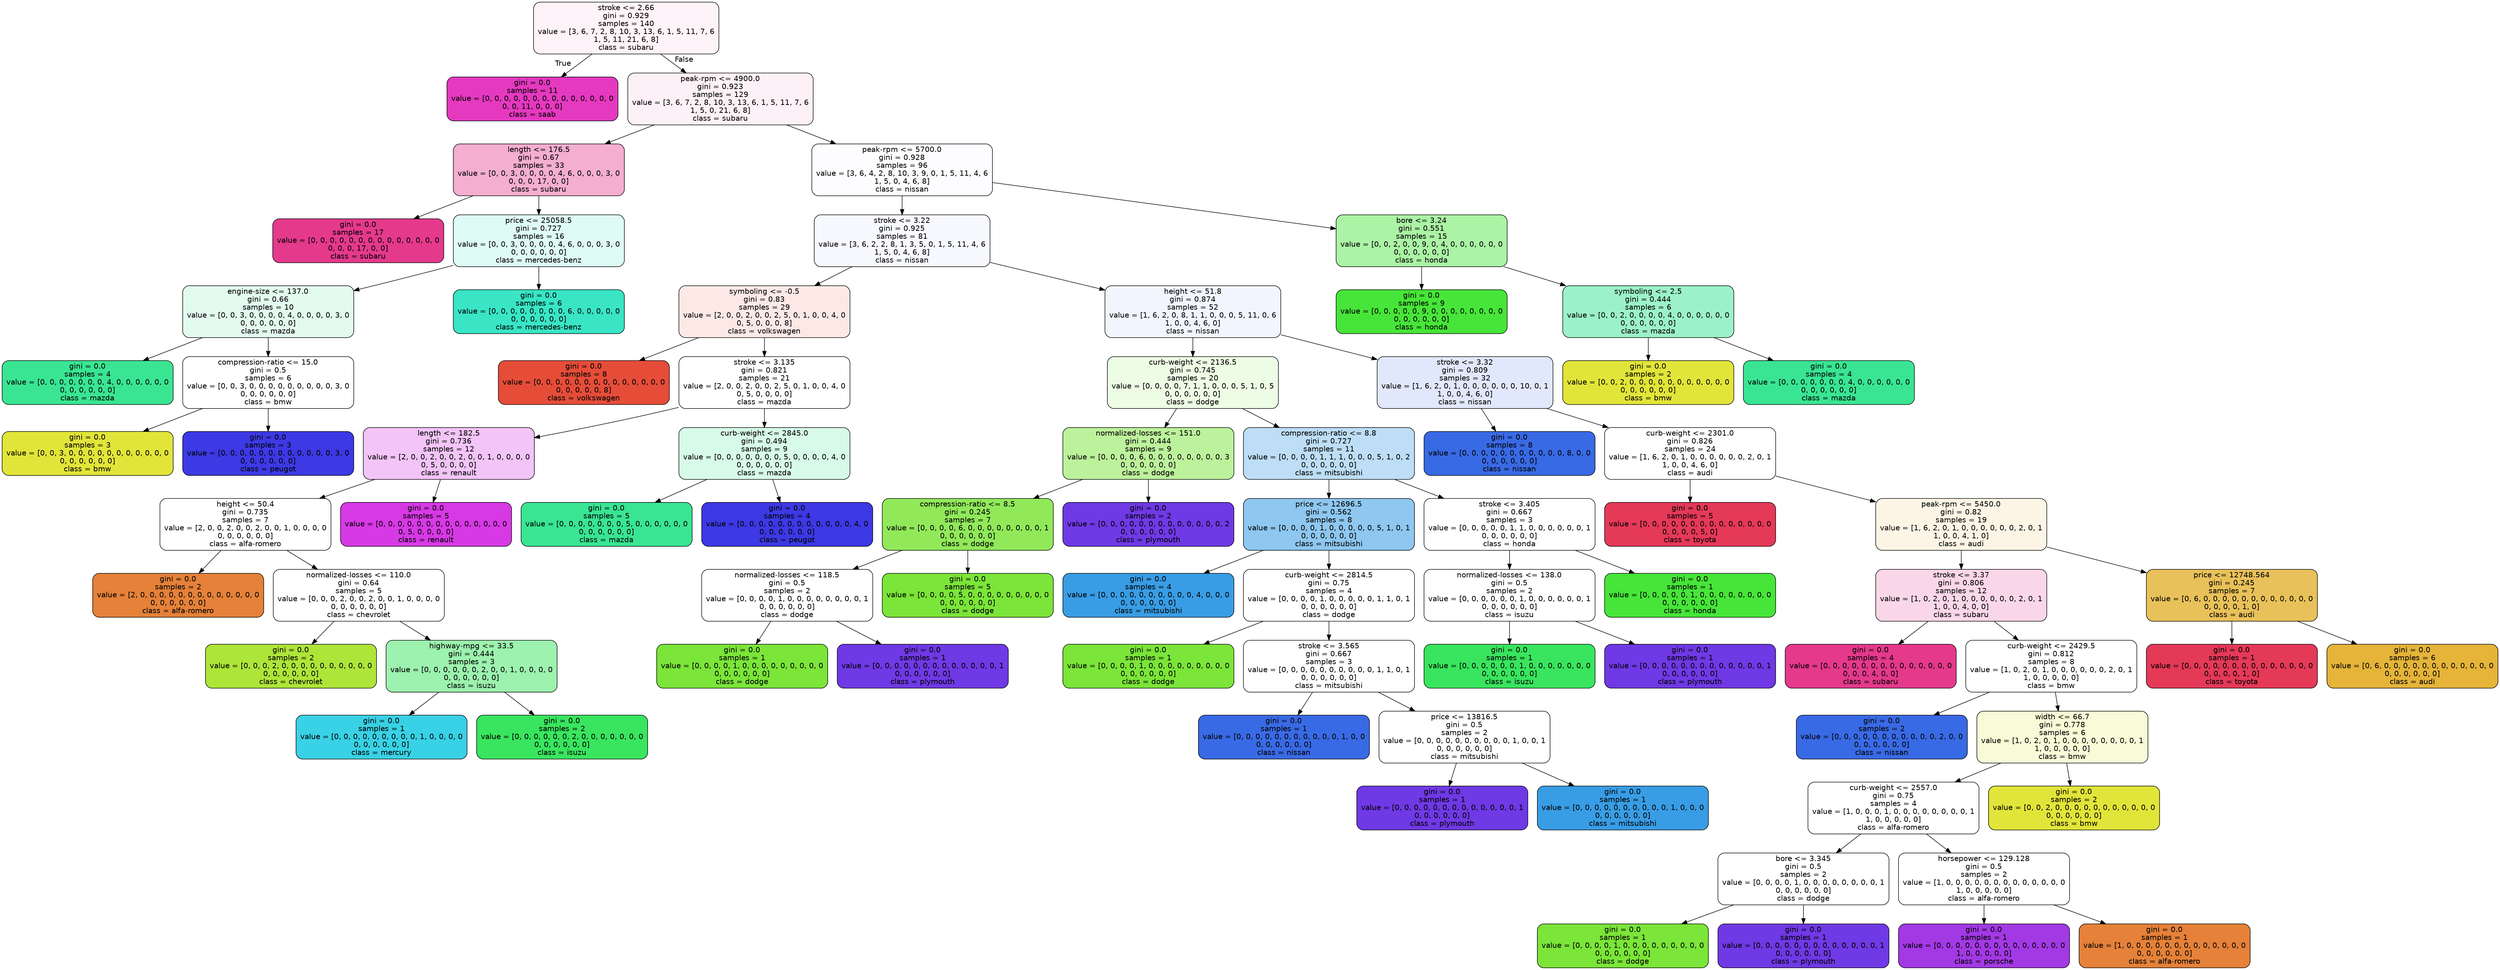 digraph Tree {
node [shape=box, style="filled, rounded", color="black", fontname=helvetica] ;
edge [fontname=helvetica] ;
0 [label="stroke <= 2.66\ngini = 0.929\nsamples = 140\nvalue = [3, 6, 7, 2, 8, 10, 3, 13, 6, 1, 5, 11, 7, 6\n1, 5, 11, 21, 6, 8]\nclass = subaru", fillcolor="#fdf3f8"] ;
1 [label="gini = 0.0\nsamples = 11\nvalue = [0, 0, 0, 0, 0, 0, 0, 0, 0, 0, 0, 0, 0, 0\n0, 0, 11, 0, 0, 0]\nclass = saab", fillcolor="#e539c0"] ;
0 -> 1 [labeldistance=2.5, labelangle=45, headlabel="True"] ;
2 [label="peak-rpm <= 4900.0\ngini = 0.923\nsamples = 129\nvalue = [3, 6, 7, 2, 8, 10, 3, 13, 6, 1, 5, 11, 7, 6\n1, 5, 0, 21, 6, 8]\nclass = subaru", fillcolor="#fdf1f7"] ;
0 -> 2 [labeldistance=2.5, labelangle=-45, headlabel="False"] ;
3 [label="length <= 176.5\ngini = 0.67\nsamples = 33\nvalue = [0, 0, 3, 0, 0, 0, 0, 4, 6, 0, 0, 0, 3, 0\n0, 0, 0, 17, 0, 0]\nclass = subaru", fillcolor="#f4aed0"] ;
2 -> 3 ;
4 [label="gini = 0.0\nsamples = 17\nvalue = [0, 0, 0, 0, 0, 0, 0, 0, 0, 0, 0, 0, 0, 0\n0, 0, 0, 17, 0, 0]\nclass = subaru", fillcolor="#e5398c"] ;
3 -> 4 ;
5 [label="price <= 25058.5\ngini = 0.727\nsamples = 16\nvalue = [0, 0, 3, 0, 0, 0, 0, 4, 6, 0, 0, 0, 3, 0\n0, 0, 0, 0, 0, 0]\nclass = mercedes-benz", fillcolor="#defbf5"] ;
3 -> 5 ;
6 [label="engine-size <= 137.0\ngini = 0.66\nsamples = 10\nvalue = [0, 0, 3, 0, 0, 0, 0, 4, 0, 0, 0, 0, 3, 0\n0, 0, 0, 0, 0, 0]\nclass = mazda", fillcolor="#e3fbef"] ;
5 -> 6 ;
7 [label="gini = 0.0\nsamples = 4\nvalue = [0, 0, 0, 0, 0, 0, 0, 4, 0, 0, 0, 0, 0, 0\n0, 0, 0, 0, 0, 0]\nclass = mazda", fillcolor="#39e592"] ;
6 -> 7 ;
8 [label="compression-ratio <= 15.0\ngini = 0.5\nsamples = 6\nvalue = [0, 0, 3, 0, 0, 0, 0, 0, 0, 0, 0, 0, 3, 0\n0, 0, 0, 0, 0, 0]\nclass = bmw", fillcolor="#ffffff"] ;
6 -> 8 ;
9 [label="gini = 0.0\nsamples = 3\nvalue = [0, 0, 3, 0, 0, 0, 0, 0, 0, 0, 0, 0, 0, 0\n0, 0, 0, 0, 0, 0]\nclass = bmw", fillcolor="#e2e539"] ;
8 -> 9 ;
10 [label="gini = 0.0\nsamples = 3\nvalue = [0, 0, 0, 0, 0, 0, 0, 0, 0, 0, 0, 0, 3, 0\n0, 0, 0, 0, 0, 0]\nclass = peugot", fillcolor="#3c39e5"] ;
8 -> 10 ;
11 [label="gini = 0.0\nsamples = 6\nvalue = [0, 0, 0, 0, 0, 0, 0, 0, 6, 0, 0, 0, 0, 0\n0, 0, 0, 0, 0, 0]\nclass = mercedes-benz", fillcolor="#39e5c5"] ;
5 -> 11 ;
12 [label="peak-rpm <= 5700.0\ngini = 0.928\nsamples = 96\nvalue = [3, 6, 4, 2, 8, 10, 3, 9, 0, 1, 5, 11, 4, 6\n1, 5, 0, 4, 6, 8]\nclass = nissan", fillcolor="#fdfdff"] ;
2 -> 12 ;
13 [label="stroke <= 3.22\ngini = 0.925\nsamples = 81\nvalue = [3, 6, 2, 2, 8, 1, 3, 5, 0, 1, 5, 11, 4, 6\n1, 5, 0, 4, 6, 8]\nclass = nissan", fillcolor="#f7f9fe"] ;
12 -> 13 ;
14 [label="symboling <= -0.5\ngini = 0.83\nsamples = 29\nvalue = [2, 0, 0, 2, 0, 0, 2, 5, 0, 1, 0, 0, 4, 0\n0, 5, 0, 0, 0, 8]\nclass = volkswagen", fillcolor="#fce9e6"] ;
13 -> 14 ;
15 [label="gini = 0.0\nsamples = 8\nvalue = [0, 0, 0, 0, 0, 0, 0, 0, 0, 0, 0, 0, 0, 0\n0, 0, 0, 0, 0, 8]\nclass = volkswagen", fillcolor="#e54d39"] ;
14 -> 15 ;
16 [label="stroke <= 3.135\ngini = 0.821\nsamples = 21\nvalue = [2, 0, 0, 2, 0, 0, 2, 5, 0, 1, 0, 0, 4, 0\n0, 5, 0, 0, 0, 0]\nclass = mazda", fillcolor="#ffffff"] ;
14 -> 16 ;
17 [label="length <= 182.5\ngini = 0.736\nsamples = 12\nvalue = [2, 0, 0, 2, 0, 0, 2, 0, 0, 1, 0, 0, 0, 0\n0, 5, 0, 0, 0, 0]\nclass = renault", fillcolor="#f3c4f7"] ;
16 -> 17 ;
18 [label="height <= 50.4\ngini = 0.735\nsamples = 7\nvalue = [2, 0, 0, 2, 0, 0, 2, 0, 0, 1, 0, 0, 0, 0\n0, 0, 0, 0, 0, 0]\nclass = alfa-romero", fillcolor="#ffffff"] ;
17 -> 18 ;
19 [label="gini = 0.0\nsamples = 2\nvalue = [2, 0, 0, 0, 0, 0, 0, 0, 0, 0, 0, 0, 0, 0\n0, 0, 0, 0, 0, 0]\nclass = alfa-romero", fillcolor="#e58139"] ;
18 -> 19 ;
20 [label="normalized-losses <= 110.0\ngini = 0.64\nsamples = 5\nvalue = [0, 0, 0, 2, 0, 0, 2, 0, 0, 1, 0, 0, 0, 0\n0, 0, 0, 0, 0, 0]\nclass = chevrolet", fillcolor="#ffffff"] ;
18 -> 20 ;
21 [label="gini = 0.0\nsamples = 2\nvalue = [0, 0, 0, 2, 0, 0, 0, 0, 0, 0, 0, 0, 0, 0\n0, 0, 0, 0, 0, 0]\nclass = chevrolet", fillcolor="#aee539"] ;
20 -> 21 ;
22 [label="highway-mpg <= 33.5\ngini = 0.444\nsamples = 3\nvalue = [0, 0, 0, 0, 0, 0, 2, 0, 0, 1, 0, 0, 0, 0\n0, 0, 0, 0, 0, 0]\nclass = isuzu", fillcolor="#9cf2ae"] ;
20 -> 22 ;
23 [label="gini = 0.0\nsamples = 1\nvalue = [0, 0, 0, 0, 0, 0, 0, 0, 0, 1, 0, 0, 0, 0\n0, 0, 0, 0, 0, 0]\nclass = mercury", fillcolor="#39d1e5"] ;
22 -> 23 ;
24 [label="gini = 0.0\nsamples = 2\nvalue = [0, 0, 0, 0, 0, 0, 2, 0, 0, 0, 0, 0, 0, 0\n0, 0, 0, 0, 0, 0]\nclass = isuzu", fillcolor="#39e55e"] ;
22 -> 24 ;
25 [label="gini = 0.0\nsamples = 5\nvalue = [0, 0, 0, 0, 0, 0, 0, 0, 0, 0, 0, 0, 0, 0\n0, 5, 0, 0, 0, 0]\nclass = renault", fillcolor="#d739e5"] ;
17 -> 25 ;
26 [label="curb-weight <= 2845.0\ngini = 0.494\nsamples = 9\nvalue = [0, 0, 0, 0, 0, 0, 0, 5, 0, 0, 0, 0, 4, 0\n0, 0, 0, 0, 0, 0]\nclass = mazda", fillcolor="#d7fae9"] ;
16 -> 26 ;
27 [label="gini = 0.0\nsamples = 5\nvalue = [0, 0, 0, 0, 0, 0, 0, 5, 0, 0, 0, 0, 0, 0\n0, 0, 0, 0, 0, 0]\nclass = mazda", fillcolor="#39e592"] ;
26 -> 27 ;
28 [label="gini = 0.0\nsamples = 4\nvalue = [0, 0, 0, 0, 0, 0, 0, 0, 0, 0, 0, 0, 4, 0\n0, 0, 0, 0, 0, 0]\nclass = peugot", fillcolor="#3c39e5"] ;
26 -> 28 ;
29 [label="height <= 51.8\ngini = 0.874\nsamples = 52\nvalue = [1, 6, 2, 0, 8, 1, 1, 0, 0, 0, 5, 11, 0, 6\n1, 0, 0, 4, 6, 0]\nclass = nissan", fillcolor="#f2f5fd"] ;
13 -> 29 ;
30 [label="curb-weight <= 2136.5\ngini = 0.745\nsamples = 20\nvalue = [0, 0, 0, 0, 7, 1, 1, 0, 0, 0, 5, 1, 0, 5\n0, 0, 0, 0, 0, 0]\nclass = dodge", fillcolor="#edfce5"] ;
29 -> 30 ;
31 [label="normalized-losses <= 151.0\ngini = 0.444\nsamples = 9\nvalue = [0, 0, 0, 0, 6, 0, 0, 0, 0, 0, 0, 0, 0, 3\n0, 0, 0, 0, 0, 0]\nclass = dodge", fillcolor="#bdf29c"] ;
30 -> 31 ;
32 [label="compression-ratio <= 8.5\ngini = 0.245\nsamples = 7\nvalue = [0, 0, 0, 0, 6, 0, 0, 0, 0, 0, 0, 0, 0, 1\n0, 0, 0, 0, 0, 0]\nclass = dodge", fillcolor="#91e95a"] ;
31 -> 32 ;
33 [label="normalized-losses <= 118.5\ngini = 0.5\nsamples = 2\nvalue = [0, 0, 0, 0, 1, 0, 0, 0, 0, 0, 0, 0, 0, 1\n0, 0, 0, 0, 0, 0]\nclass = dodge", fillcolor="#ffffff"] ;
32 -> 33 ;
34 [label="gini = 0.0\nsamples = 1\nvalue = [0, 0, 0, 0, 1, 0, 0, 0, 0, 0, 0, 0, 0, 0\n0, 0, 0, 0, 0, 0]\nclass = dodge", fillcolor="#7be539"] ;
33 -> 34 ;
35 [label="gini = 0.0\nsamples = 1\nvalue = [0, 0, 0, 0, 0, 0, 0, 0, 0, 0, 0, 0, 0, 1\n0, 0, 0, 0, 0, 0]\nclass = plymouth", fillcolor="#6f39e5"] ;
33 -> 35 ;
36 [label="gini = 0.0\nsamples = 5\nvalue = [0, 0, 0, 0, 5, 0, 0, 0, 0, 0, 0, 0, 0, 0\n0, 0, 0, 0, 0, 0]\nclass = dodge", fillcolor="#7be539"] ;
32 -> 36 ;
37 [label="gini = 0.0\nsamples = 2\nvalue = [0, 0, 0, 0, 0, 0, 0, 0, 0, 0, 0, 0, 0, 2\n0, 0, 0, 0, 0, 0]\nclass = plymouth", fillcolor="#6f39e5"] ;
31 -> 37 ;
38 [label="compression-ratio <= 8.8\ngini = 0.727\nsamples = 11\nvalue = [0, 0, 0, 0, 1, 1, 1, 0, 0, 0, 5, 1, 0, 2\n0, 0, 0, 0, 0, 0]\nclass = mitsubishi", fillcolor="#bddef6"] ;
30 -> 38 ;
39 [label="price <= 12696.5\ngini = 0.562\nsamples = 8\nvalue = [0, 0, 0, 0, 1, 0, 0, 0, 0, 0, 5, 1, 0, 1\n0, 0, 0, 0, 0, 0]\nclass = mitsubishi", fillcolor="#8ec7f0"] ;
38 -> 39 ;
40 [label="gini = 0.0\nsamples = 4\nvalue = [0, 0, 0, 0, 0, 0, 0, 0, 0, 0, 4, 0, 0, 0\n0, 0, 0, 0, 0, 0]\nclass = mitsubishi", fillcolor="#399de5"] ;
39 -> 40 ;
41 [label="curb-weight <= 2814.5\ngini = 0.75\nsamples = 4\nvalue = [0, 0, 0, 0, 1, 0, 0, 0, 0, 0, 1, 1, 0, 1\n0, 0, 0, 0, 0, 0]\nclass = dodge", fillcolor="#ffffff"] ;
39 -> 41 ;
42 [label="gini = 0.0\nsamples = 1\nvalue = [0, 0, 0, 0, 1, 0, 0, 0, 0, 0, 0, 0, 0, 0\n0, 0, 0, 0, 0, 0]\nclass = dodge", fillcolor="#7be539"] ;
41 -> 42 ;
43 [label="stroke <= 3.565\ngini = 0.667\nsamples = 3\nvalue = [0, 0, 0, 0, 0, 0, 0, 0, 0, 0, 1, 1, 0, 1\n0, 0, 0, 0, 0, 0]\nclass = mitsubishi", fillcolor="#ffffff"] ;
41 -> 43 ;
44 [label="gini = 0.0\nsamples = 1\nvalue = [0, 0, 0, 0, 0, 0, 0, 0, 0, 0, 0, 1, 0, 0\n0, 0, 0, 0, 0, 0]\nclass = nissan", fillcolor="#396ae5"] ;
43 -> 44 ;
45 [label="price <= 13816.5\ngini = 0.5\nsamples = 2\nvalue = [0, 0, 0, 0, 0, 0, 0, 0, 0, 0, 1, 0, 0, 1\n0, 0, 0, 0, 0, 0]\nclass = mitsubishi", fillcolor="#ffffff"] ;
43 -> 45 ;
46 [label="gini = 0.0\nsamples = 1\nvalue = [0, 0, 0, 0, 0, 0, 0, 0, 0, 0, 0, 0, 0, 1\n0, 0, 0, 0, 0, 0]\nclass = plymouth", fillcolor="#6f39e5"] ;
45 -> 46 ;
47 [label="gini = 0.0\nsamples = 1\nvalue = [0, 0, 0, 0, 0, 0, 0, 0, 0, 0, 1, 0, 0, 0\n0, 0, 0, 0, 0, 0]\nclass = mitsubishi", fillcolor="#399de5"] ;
45 -> 47 ;
48 [label="stroke <= 3.405\ngini = 0.667\nsamples = 3\nvalue = [0, 0, 0, 0, 0, 1, 1, 0, 0, 0, 0, 0, 0, 1\n0, 0, 0, 0, 0, 0]\nclass = honda", fillcolor="#ffffff"] ;
38 -> 48 ;
49 [label="normalized-losses <= 138.0\ngini = 0.5\nsamples = 2\nvalue = [0, 0, 0, 0, 0, 0, 1, 0, 0, 0, 0, 0, 0, 1\n0, 0, 0, 0, 0, 0]\nclass = isuzu", fillcolor="#ffffff"] ;
48 -> 49 ;
50 [label="gini = 0.0\nsamples = 1\nvalue = [0, 0, 0, 0, 0, 0, 1, 0, 0, 0, 0, 0, 0, 0\n0, 0, 0, 0, 0, 0]\nclass = isuzu", fillcolor="#39e55e"] ;
49 -> 50 ;
51 [label="gini = 0.0\nsamples = 1\nvalue = [0, 0, 0, 0, 0, 0, 0, 0, 0, 0, 0, 0, 0, 1\n0, 0, 0, 0, 0, 0]\nclass = plymouth", fillcolor="#6f39e5"] ;
49 -> 51 ;
52 [label="gini = 0.0\nsamples = 1\nvalue = [0, 0, 0, 0, 0, 1, 0, 0, 0, 0, 0, 0, 0, 0\n0, 0, 0, 0, 0, 0]\nclass = honda", fillcolor="#47e539"] ;
48 -> 52 ;
53 [label="stroke <= 3.32\ngini = 0.809\nsamples = 32\nvalue = [1, 6, 2, 0, 1, 0, 0, 0, 0, 0, 0, 10, 0, 1\n1, 0, 0, 4, 6, 0]\nclass = nissan", fillcolor="#e1e8fb"] ;
29 -> 53 ;
54 [label="gini = 0.0\nsamples = 8\nvalue = [0, 0, 0, 0, 0, 0, 0, 0, 0, 0, 0, 8, 0, 0\n0, 0, 0, 0, 0, 0]\nclass = nissan", fillcolor="#396ae5"] ;
53 -> 54 ;
55 [label="curb-weight <= 2301.0\ngini = 0.826\nsamples = 24\nvalue = [1, 6, 2, 0, 1, 0, 0, 0, 0, 0, 0, 2, 0, 1\n1, 0, 0, 4, 6, 0]\nclass = audi", fillcolor="#ffffff"] ;
53 -> 55 ;
56 [label="gini = 0.0\nsamples = 5\nvalue = [0, 0, 0, 0, 0, 0, 0, 0, 0, 0, 0, 0, 0, 0\n0, 0, 0, 0, 5, 0]\nclass = toyota", fillcolor="#e53958"] ;
55 -> 56 ;
57 [label="peak-rpm <= 5450.0\ngini = 0.82\nsamples = 19\nvalue = [1, 6, 2, 0, 1, 0, 0, 0, 0, 0, 0, 2, 0, 1\n1, 0, 0, 4, 1, 0]\nclass = audi", fillcolor="#fcf5e5"] ;
55 -> 57 ;
58 [label="stroke <= 3.37\ngini = 0.806\nsamples = 12\nvalue = [1, 0, 2, 0, 1, 0, 0, 0, 0, 0, 0, 2, 0, 1\n1, 0, 0, 4, 0, 0]\nclass = subaru", fillcolor="#fad7e8"] ;
57 -> 58 ;
59 [label="gini = 0.0\nsamples = 4\nvalue = [0, 0, 0, 0, 0, 0, 0, 0, 0, 0, 0, 0, 0, 0\n0, 0, 0, 4, 0, 0]\nclass = subaru", fillcolor="#e5398c"] ;
58 -> 59 ;
60 [label="curb-weight <= 2429.5\ngini = 0.812\nsamples = 8\nvalue = [1, 0, 2, 0, 1, 0, 0, 0, 0, 0, 0, 2, 0, 1\n1, 0, 0, 0, 0, 0]\nclass = bmw", fillcolor="#ffffff"] ;
58 -> 60 ;
61 [label="gini = 0.0\nsamples = 2\nvalue = [0, 0, 0, 0, 0, 0, 0, 0, 0, 0, 0, 2, 0, 0\n0, 0, 0, 0, 0, 0]\nclass = nissan", fillcolor="#396ae5"] ;
60 -> 61 ;
62 [label="width <= 66.7\ngini = 0.778\nsamples = 6\nvalue = [1, 0, 2, 0, 1, 0, 0, 0, 0, 0, 0, 0, 0, 1\n1, 0, 0, 0, 0, 0]\nclass = bmw", fillcolor="#f9fad7"] ;
60 -> 62 ;
63 [label="curb-weight <= 2557.0\ngini = 0.75\nsamples = 4\nvalue = [1, 0, 0, 0, 1, 0, 0, 0, 0, 0, 0, 0, 0, 1\n1, 0, 0, 0, 0, 0]\nclass = alfa-romero", fillcolor="#ffffff"] ;
62 -> 63 ;
64 [label="bore <= 3.345\ngini = 0.5\nsamples = 2\nvalue = [0, 0, 0, 0, 1, 0, 0, 0, 0, 0, 0, 0, 0, 1\n0, 0, 0, 0, 0, 0]\nclass = dodge", fillcolor="#ffffff"] ;
63 -> 64 ;
65 [label="gini = 0.0\nsamples = 1\nvalue = [0, 0, 0, 0, 1, 0, 0, 0, 0, 0, 0, 0, 0, 0\n0, 0, 0, 0, 0, 0]\nclass = dodge", fillcolor="#7be539"] ;
64 -> 65 ;
66 [label="gini = 0.0\nsamples = 1\nvalue = [0, 0, 0, 0, 0, 0, 0, 0, 0, 0, 0, 0, 0, 1\n0, 0, 0, 0, 0, 0]\nclass = plymouth", fillcolor="#6f39e5"] ;
64 -> 66 ;
67 [label="horsepower <= 129.128\ngini = 0.5\nsamples = 2\nvalue = [1, 0, 0, 0, 0, 0, 0, 0, 0, 0, 0, 0, 0, 0\n1, 0, 0, 0, 0, 0]\nclass = alfa-romero", fillcolor="#ffffff"] ;
63 -> 67 ;
68 [label="gini = 0.0\nsamples = 1\nvalue = [0, 0, 0, 0, 0, 0, 0, 0, 0, 0, 0, 0, 0, 0\n1, 0, 0, 0, 0, 0]\nclass = porsche", fillcolor="#a339e5"] ;
67 -> 68 ;
69 [label="gini = 0.0\nsamples = 1\nvalue = [1, 0, 0, 0, 0, 0, 0, 0, 0, 0, 0, 0, 0, 0\n0, 0, 0, 0, 0, 0]\nclass = alfa-romero", fillcolor="#e58139"] ;
67 -> 69 ;
70 [label="gini = 0.0\nsamples = 2\nvalue = [0, 0, 2, 0, 0, 0, 0, 0, 0, 0, 0, 0, 0, 0\n0, 0, 0, 0, 0, 0]\nclass = bmw", fillcolor="#e2e539"] ;
62 -> 70 ;
71 [label="price <= 12748.564\ngini = 0.245\nsamples = 7\nvalue = [0, 6, 0, 0, 0, 0, 0, 0, 0, 0, 0, 0, 0, 0\n0, 0, 0, 0, 1, 0]\nclass = audi", fillcolor="#e9c15a"] ;
57 -> 71 ;
72 [label="gini = 0.0\nsamples = 1\nvalue = [0, 0, 0, 0, 0, 0, 0, 0, 0, 0, 0, 0, 0, 0\n0, 0, 0, 0, 1, 0]\nclass = toyota", fillcolor="#e53958"] ;
71 -> 72 ;
73 [label="gini = 0.0\nsamples = 6\nvalue = [0, 6, 0, 0, 0, 0, 0, 0, 0, 0, 0, 0, 0, 0\n0, 0, 0, 0, 0, 0]\nclass = audi", fillcolor="#e5b439"] ;
71 -> 73 ;
74 [label="bore <= 3.24\ngini = 0.551\nsamples = 15\nvalue = [0, 0, 2, 0, 0, 9, 0, 4, 0, 0, 0, 0, 0, 0\n0, 0, 0, 0, 0, 0]\nclass = honda", fillcolor="#abf3a5"] ;
12 -> 74 ;
75 [label="gini = 0.0\nsamples = 9\nvalue = [0, 0, 0, 0, 0, 9, 0, 0, 0, 0, 0, 0, 0, 0\n0, 0, 0, 0, 0, 0]\nclass = honda", fillcolor="#47e539"] ;
74 -> 75 ;
76 [label="symboling <= 2.5\ngini = 0.444\nsamples = 6\nvalue = [0, 0, 2, 0, 0, 0, 0, 4, 0, 0, 0, 0, 0, 0\n0, 0, 0, 0, 0, 0]\nclass = mazda", fillcolor="#9cf2c8"] ;
74 -> 76 ;
77 [label="gini = 0.0\nsamples = 2\nvalue = [0, 0, 2, 0, 0, 0, 0, 0, 0, 0, 0, 0, 0, 0\n0, 0, 0, 0, 0, 0]\nclass = bmw", fillcolor="#e2e539"] ;
76 -> 77 ;
78 [label="gini = 0.0\nsamples = 4\nvalue = [0, 0, 0, 0, 0, 0, 0, 4, 0, 0, 0, 0, 0, 0\n0, 0, 0, 0, 0, 0]\nclass = mazda", fillcolor="#39e592"] ;
76 -> 78 ;
}